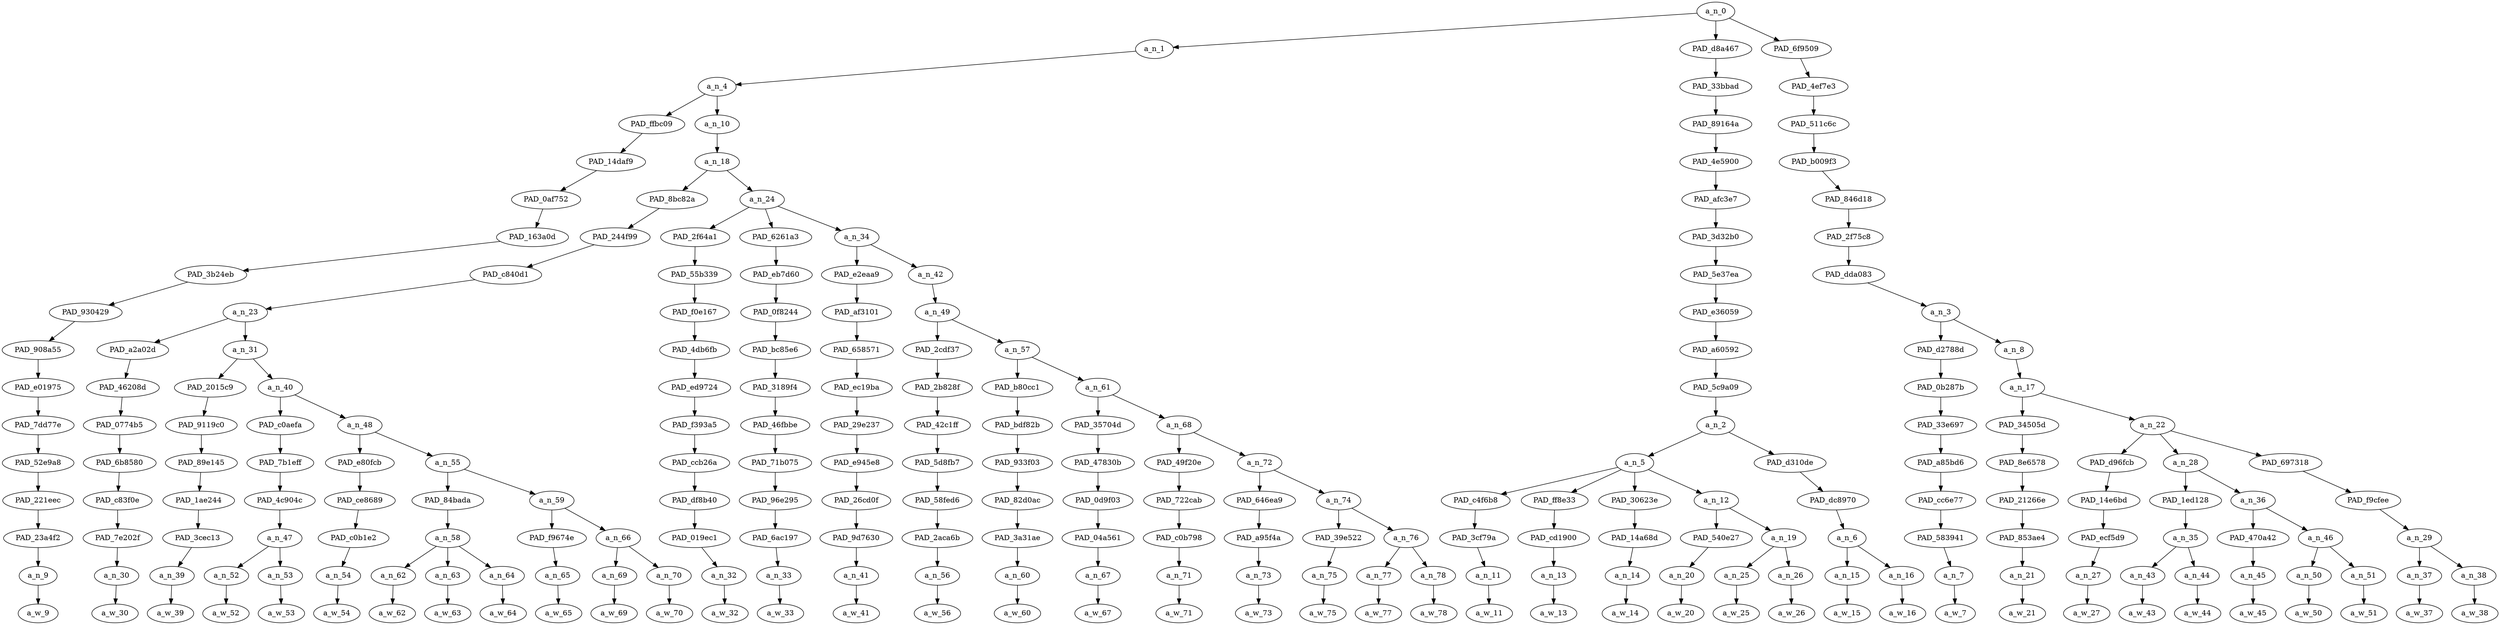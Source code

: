strict digraph "" {
	a_n_0	[div_dir=1,
		index=0,
		level=16,
		pos="21.356011284722218,16!",
		text_span="[0, 1, 2, 3, 4, 5, 6, 7, 8, 9, 10, 11, 12, 13, 14, 15, 16, 17, 18, 19, 20, 21, 22, 23, 24, 25, 26, 27, 28, 29, 30, 31, 32, 33, 34, \
35, 36, 37, 38, 39, 40]",
		value=0.99999999];
	a_n_1	[div_dir=1,
		index=0,
		level=15,
		pos="3.9013671875,15!",
		text_span="[0, 1, 2, 3, 4, 5, 6, 7, 8, 9, 10, 11, 12, 13, 14, 15, 16, 17, 18, 19, 20, 21, 22]",
		value=0.56372412];
	a_n_0 -> a_n_1;
	PAD_d8a467	[div_dir=1,
		index=1,
		level=15,
		pos="27.65625,15!",
		text_span="[23, 24, 25, 26, 27, 28, 29, 30]",
		value=0.27641224];
	a_n_0 -> PAD_d8a467;
	PAD_6f9509	[div_dir=1,
		index=2,
		level=15,
		pos="32.510416666666664,15!",
		text_span="[31, 32, 33, 34, 35, 36, 37, 38, 39, 40]",
		value=0.15946854];
	a_n_0 -> PAD_6f9509;
	a_n_4	[div_dir=1,
		index=0,
		level=14,
		pos="3.9013671875,14!",
		text_span="[0, 1, 2, 3, 4, 5, 6, 7, 8, 9, 10, 11, 12, 13, 14, 15, 16, 17, 18, 19, 20, 21, 22]",
		value=0.56350550];
	a_n_1 -> a_n_4;
	PAD_ffbc09	[div_dir=1,
		index=0,
		level=13,
		pos="0.0,13!",
		text_span="[0]",
		value=0.03269950];
	a_n_4 -> PAD_ffbc09;
	a_n_10	[div_dir=1,
		index=1,
		level=13,
		pos="7.802734375,13!",
		text_span="[1, 2, 3, 4, 5, 6, 7, 8, 9, 10, 11, 12, 13, 14, 15, 16, 17, 18, 19, 20, 21, 22]",
		value=0.53058738];
	a_n_4 -> a_n_10;
	PAD_14daf9	[div_dir=1,
		index=0,
		level=12,
		pos="0.0,12!",
		text_span="[0]",
		value=0.03269950];
	PAD_ffbc09 -> PAD_14daf9;
	PAD_0af752	[div_dir=1,
		index=0,
		level=11,
		pos="0.0,11!",
		text_span="[0]",
		value=0.03269950];
	PAD_14daf9 -> PAD_0af752;
	PAD_163a0d	[div_dir=1,
		index=0,
		level=10,
		pos="0.0,10!",
		text_span="[0]",
		value=0.03269950];
	PAD_0af752 -> PAD_163a0d;
	PAD_3b24eb	[div_dir=1,
		index=0,
		level=9,
		pos="0.0,9!",
		text_span="[0]",
		value=0.03269950];
	PAD_163a0d -> PAD_3b24eb;
	PAD_930429	[div_dir=1,
		index=0,
		level=8,
		pos="0.0,8!",
		text_span="[0]",
		value=0.03269950];
	PAD_3b24eb -> PAD_930429;
	PAD_908a55	[div_dir=1,
		index=0,
		level=7,
		pos="0.0,7!",
		text_span="[0]",
		value=0.03269950];
	PAD_930429 -> PAD_908a55;
	PAD_e01975	[div_dir=1,
		index=0,
		level=6,
		pos="0.0,6!",
		text_span="[0]",
		value=0.03269950];
	PAD_908a55 -> PAD_e01975;
	PAD_7dd77e	[div_dir=1,
		index=0,
		level=5,
		pos="0.0,5!",
		text_span="[0]",
		value=0.03269950];
	PAD_e01975 -> PAD_7dd77e;
	PAD_52e9a8	[div_dir=1,
		index=0,
		level=4,
		pos="0.0,4!",
		text_span="[0]",
		value=0.03269950];
	PAD_7dd77e -> PAD_52e9a8;
	PAD_221eec	[div_dir=1,
		index=0,
		level=3,
		pos="0.0,3!",
		text_span="[0]",
		value=0.03269950];
	PAD_52e9a8 -> PAD_221eec;
	PAD_23a4f2	[div_dir=1,
		index=0,
		level=2,
		pos="0.0,2!",
		text_span="[0]",
		value=0.03269950];
	PAD_221eec -> PAD_23a4f2;
	a_n_9	[div_dir=1,
		index=0,
		level=1,
		pos="0.0,1!",
		text_span="[0]",
		value=0.03269950];
	PAD_23a4f2 -> a_n_9;
	a_w_9	[div_dir=0,
		index=0,
		level=0,
		pos="0,0!",
		text_span="[0]",
		value=imagine];
	a_n_9 -> a_w_9;
	a_n_18	[div_dir=1,
		index=1,
		level=12,
		pos="7.802734375,12!",
		text_span="[1, 2, 3, 4, 5, 6, 7, 8, 9, 10, 11, 12, 13, 14, 15, 16, 17, 18, 19, 20, 21, 22]",
		value=0.53042794];
	a_n_10 -> a_n_18;
	PAD_8bc82a	[div_dir=1,
		index=1,
		level=11,
		pos="2.2734375,11!",
		text_span="[1, 2, 3, 4, 5, 6, 7, 8, 9, 10, 11]",
		value=0.32608950];
	a_n_18 -> PAD_8bc82a;
	a_n_24	[div_dir=1,
		index=2,
		level=11,
		pos="13.33203125,11!",
		text_span="[12, 13, 14, 15, 16, 17, 18, 19, 20, 21, 22]",
		value=0.20417901];
	a_n_18 -> a_n_24;
	PAD_244f99	[div_dir=1,
		index=1,
		level=10,
		pos="2.2734375,10!",
		text_span="[1, 2, 3, 4, 5, 6, 7, 8, 9, 10, 11]",
		value=0.32608950];
	PAD_8bc82a -> PAD_244f99;
	PAD_c840d1	[div_dir=1,
		index=1,
		level=9,
		pos="2.2734375,9!",
		text_span="[1, 2, 3, 4, 5, 6, 7, 8, 9, 10, 11]",
		value=0.32608950];
	PAD_244f99 -> PAD_c840d1;
	a_n_23	[div_dir=1,
		index=1,
		level=8,
		pos="2.2734375,8!",
		text_span="[1, 2, 3, 4, 5, 6, 7, 8, 9, 10, 11]",
		value=0.32608950];
	PAD_c840d1 -> a_n_23;
	PAD_a2a02d	[div_dir=1,
		index=1,
		level=7,
		pos="1.0,7!",
		text_span="[1]",
		value=0.02198455];
	a_n_23 -> PAD_a2a02d;
	a_n_31	[div_dir=1,
		index=2,
		level=7,
		pos="3.546875,7!",
		text_span="[2, 3, 4, 5, 6, 7, 8, 9, 10, 11]",
		value=0.30389948];
	a_n_23 -> a_n_31;
	PAD_46208d	[div_dir=1,
		index=1,
		level=6,
		pos="1.0,6!",
		text_span="[1]",
		value=0.02198455];
	PAD_a2a02d -> PAD_46208d;
	PAD_0774b5	[div_dir=1,
		index=1,
		level=5,
		pos="1.0,5!",
		text_span="[1]",
		value=0.02198455];
	PAD_46208d -> PAD_0774b5;
	PAD_6b8580	[div_dir=1,
		index=1,
		level=4,
		pos="1.0,4!",
		text_span="[1]",
		value=0.02198455];
	PAD_0774b5 -> PAD_6b8580;
	PAD_c83f0e	[div_dir=1,
		index=1,
		level=3,
		pos="1.0,3!",
		text_span="[1]",
		value=0.02198455];
	PAD_6b8580 -> PAD_c83f0e;
	PAD_7e202f	[div_dir=1,
		index=1,
		level=2,
		pos="1.0,2!",
		text_span="[1]",
		value=0.02198455];
	PAD_c83f0e -> PAD_7e202f;
	a_n_30	[div_dir=1,
		index=1,
		level=1,
		pos="1.0,1!",
		text_span="[1]",
		value=0.02198455];
	PAD_7e202f -> a_n_30;
	a_w_30	[div_dir=0,
		index=1,
		level=0,
		pos="1,0!",
		text_span="[1]",
		value=canada];
	a_n_30 -> a_w_30;
	PAD_2015c9	[div_dir=-1,
		index=2,
		level=6,
		pos="2.0,6!",
		text_span="[2]",
		value=0.01472368];
	a_n_31 -> PAD_2015c9;
	a_n_40	[div_dir=1,
		index=3,
		level=6,
		pos="5.09375,6!",
		text_span="[3, 4, 5, 6, 7, 8, 9, 10, 11]",
		value=0.28897259];
	a_n_31 -> a_n_40;
	PAD_9119c0	[div_dir=-1,
		index=2,
		level=5,
		pos="2.0,5!",
		text_span="[2]",
		value=0.01472368];
	PAD_2015c9 -> PAD_9119c0;
	PAD_89e145	[div_dir=-1,
		index=2,
		level=4,
		pos="2.0,4!",
		text_span="[2]",
		value=0.01472368];
	PAD_9119c0 -> PAD_89e145;
	PAD_1ae244	[div_dir=-1,
		index=2,
		level=3,
		pos="2.0,3!",
		text_span="[2]",
		value=0.01472368];
	PAD_89e145 -> PAD_1ae244;
	PAD_3cec13	[div_dir=-1,
		index=2,
		level=2,
		pos="2.0,2!",
		text_span="[2]",
		value=0.01472368];
	PAD_1ae244 -> PAD_3cec13;
	a_n_39	[div_dir=-1,
		index=2,
		level=1,
		pos="2.0,1!",
		text_span="[2]",
		value=0.01472368];
	PAD_3cec13 -> a_n_39;
	a_w_39	[div_dir=0,
		index=2,
		level=0,
		pos="2,0!",
		text_span="[2]",
		value=with];
	a_n_39 -> a_w_39;
	PAD_c0aefa	[div_dir=1,
		index=3,
		level=5,
		pos="3.5,5!",
		text_span="[3, 4]",
		value=0.03831119];
	a_n_40 -> PAD_c0aefa;
	a_n_48	[div_dir=1,
		index=4,
		level=5,
		pos="6.6875,5!",
		text_span="[5, 6, 7, 8, 9, 10, 11]",
		value=0.25044929];
	a_n_40 -> a_n_48;
	PAD_7b1eff	[div_dir=1,
		index=3,
		level=4,
		pos="3.5,4!",
		text_span="[3, 4]",
		value=0.03831119];
	PAD_c0aefa -> PAD_7b1eff;
	PAD_4c904c	[div_dir=1,
		index=3,
		level=3,
		pos="3.5,3!",
		text_span="[3, 4]",
		value=0.03831119];
	PAD_7b1eff -> PAD_4c904c;
	a_n_47	[div_dir=1,
		index=3,
		level=2,
		pos="3.5,2!",
		text_span="[3, 4]",
		value=0.03831119];
	PAD_4c904c -> a_n_47;
	a_n_52	[div_dir=1,
		index=3,
		level=1,
		pos="3.0,1!",
		text_span="[3]",
		value=0.01957855];
	a_n_47 -> a_n_52;
	a_n_53	[div_dir=1,
		index=4,
		level=1,
		pos="4.0,1!",
		text_span="[4]",
		value=0.01866047];
	a_n_47 -> a_n_53;
	a_w_52	[div_dir=0,
		index=3,
		level=0,
		pos="3,0!",
		text_span="[3]",
		value="<number>"];
	a_n_52 -> a_w_52;
	a_w_53	[div_dir=0,
		index=4,
		level=0,
		pos="4,0!",
		text_span="[4]",
		value="<number>1"];
	a_n_53 -> a_w_53;
	PAD_e80fcb	[div_dir=1,
		index=4,
		level=4,
		pos="5.0,4!",
		text_span="[5]",
		value=0.01223891];
	a_n_48 -> PAD_e80fcb;
	a_n_55	[div_dir=1,
		index=5,
		level=4,
		pos="8.375,4!",
		text_span="[6, 7, 8, 9, 10, 11]",
		value=0.23800673];
	a_n_48 -> a_n_55;
	PAD_ce8689	[div_dir=1,
		index=4,
		level=3,
		pos="5.0,3!",
		text_span="[5]",
		value=0.01223891];
	PAD_e80fcb -> PAD_ce8689;
	PAD_c0b1e2	[div_dir=1,
		index=4,
		level=2,
		pos="5.0,2!",
		text_span="[5]",
		value=0.01223891];
	PAD_ce8689 -> PAD_c0b1e2;
	a_n_54	[div_dir=1,
		index=5,
		level=1,
		pos="5.0,1!",
		text_span="[5]",
		value=0.01223891];
	PAD_c0b1e2 -> a_n_54;
	a_w_54	[div_dir=0,
		index=5,
		level=0,
		pos="5,0!",
		text_span="[5]",
		value=of];
	a_n_54 -> a_w_54;
	PAD_84bada	[div_dir=1,
		index=5,
		level=3,
		pos="7.0,3!",
		text_span="[6, 7, 8]",
		value=0.18984340];
	a_n_55 -> PAD_84bada;
	a_n_59	[div_dir=1,
		index=6,
		level=3,
		pos="9.75,3!",
		text_span="[9, 10, 11]",
		value=0.04795708];
	a_n_55 -> a_n_59;
	a_n_58	[div_dir=1,
		index=5,
		level=2,
		pos="7.0,2!",
		text_span="[6, 7, 8]",
		value=0.18984340];
	PAD_84bada -> a_n_58;
	a_n_62	[div_dir=1,
		index=6,
		level=1,
		pos="6.0,1!",
		text_span="[6]",
		value=0.01534628];
	a_n_58 -> a_n_62;
	a_n_63	[div_dir=1,
		index=7,
		level=1,
		pos="7.0,1!",
		text_span="[7]",
		value=0.05759656];
	a_n_58 -> a_n_63;
	a_n_64	[div_dir=1,
		index=8,
		level=1,
		pos="8.0,1!",
		text_span="[8]",
		value=0.11669669];
	a_n_58 -> a_n_64;
	a_w_62	[div_dir=0,
		index=6,
		level=0,
		pos="6,0!",
		text_span="[6]",
		value=these];
	a_n_62 -> a_w_62;
	a_w_63	[div_dir=0,
		index=7,
		level=0,
		pos="7,0!",
		text_span="[7]",
		value=retarded];
	a_n_63 -> a_w_63;
	a_w_64	[div_dir=0,
		index=8,
		level=0,
		pos="8,0!",
		text_span="[8]",
		value=niggas];
	a_n_64 -> a_w_64;
	PAD_f9674e	[div_dir=-1,
		index=6,
		level=2,
		pos="9.0,2!",
		text_span="[9]",
		value=0.01412777];
	a_n_59 -> PAD_f9674e;
	a_n_66	[div_dir=1,
		index=7,
		level=2,
		pos="10.5,2!",
		text_span="[10, 11]",
		value=0.03376798];
	a_n_59 -> a_n_66;
	a_n_65	[div_dir=-1,
		index=9,
		level=1,
		pos="9.0,1!",
		text_span="[9]",
		value=0.01412777];
	PAD_f9674e -> a_n_65;
	a_w_65	[div_dir=0,
		index=9,
		level=0,
		pos="9,0!",
		text_span="[9]",
		value=in];
	a_n_65 -> a_w_65;
	a_n_69	[div_dir=1,
		index=10,
		level=1,
		pos="10.0,1!",
		text_span="[10]",
		value=0.01561458];
	a_n_66 -> a_n_69;
	a_n_70	[div_dir=1,
		index=11,
		level=1,
		pos="11.0,1!",
		text_span="[11]",
		value=0.01807395];
	a_n_66 -> a_n_70;
	a_w_69	[div_dir=0,
		index=10,
		level=0,
		pos="10,0!",
		text_span="[10]",
		value=canada1];
	a_n_69 -> a_w_69;
	a_w_70	[div_dir=0,
		index=11,
		level=0,
		pos="11,0!",
		text_span="[11]",
		value=canadians];
	a_n_70 -> a_w_70;
	PAD_2f64a1	[div_dir=1,
		index=2,
		level=10,
		pos="12.0,10!",
		text_span="[12]",
		value=0.01220181];
	a_n_24 -> PAD_2f64a1;
	PAD_6261a3	[div_dir=-1,
		index=3,
		level=10,
		pos="13.0,10!",
		text_span="[13]",
		value=0.01164913];
	a_n_24 -> PAD_6261a3;
	a_n_34	[div_dir=1,
		index=4,
		level=10,
		pos="14.99609375,10!",
		text_span="[14, 15, 16, 17, 18, 19, 20, 21, 22]",
		value=0.18031759];
	a_n_24 -> a_n_34;
	PAD_55b339	[div_dir=1,
		index=2,
		level=9,
		pos="12.0,9!",
		text_span="[12]",
		value=0.01220181];
	PAD_2f64a1 -> PAD_55b339;
	PAD_f0e167	[div_dir=1,
		index=2,
		level=8,
		pos="12.0,8!",
		text_span="[12]",
		value=0.01220181];
	PAD_55b339 -> PAD_f0e167;
	PAD_4db6fb	[div_dir=1,
		index=3,
		level=7,
		pos="12.0,7!",
		text_span="[12]",
		value=0.01220181];
	PAD_f0e167 -> PAD_4db6fb;
	PAD_ed9724	[div_dir=1,
		index=4,
		level=6,
		pos="12.0,6!",
		text_span="[12]",
		value=0.01220181];
	PAD_4db6fb -> PAD_ed9724;
	PAD_f393a5	[div_dir=1,
		index=5,
		level=5,
		pos="12.0,5!",
		text_span="[12]",
		value=0.01220181];
	PAD_ed9724 -> PAD_f393a5;
	PAD_ccb26a	[div_dir=1,
		index=6,
		level=4,
		pos="12.0,4!",
		text_span="[12]",
		value=0.01220181];
	PAD_f393a5 -> PAD_ccb26a;
	PAD_df8b40	[div_dir=1,
		index=7,
		level=3,
		pos="12.0,3!",
		text_span="[12]",
		value=0.01220181];
	PAD_ccb26a -> PAD_df8b40;
	PAD_019ec1	[div_dir=1,
		index=8,
		level=2,
		pos="12.0,2!",
		text_span="[12]",
		value=0.01220181];
	PAD_df8b40 -> PAD_019ec1;
	a_n_32	[div_dir=1,
		index=12,
		level=1,
		pos="12.0,1!",
		text_span="[12]",
		value=0.01220181];
	PAD_019ec1 -> a_n_32;
	a_w_32	[div_dir=0,
		index=12,
		level=0,
		pos="12,0!",
		text_span="[12]",
		value=are];
	a_n_32 -> a_w_32;
	PAD_eb7d60	[div_dir=-1,
		index=3,
		level=9,
		pos="13.0,9!",
		text_span="[13]",
		value=0.01164913];
	PAD_6261a3 -> PAD_eb7d60;
	PAD_0f8244	[div_dir=-1,
		index=3,
		level=8,
		pos="13.0,8!",
		text_span="[13]",
		value=0.01164913];
	PAD_eb7d60 -> PAD_0f8244;
	PAD_bc85e6	[div_dir=-1,
		index=4,
		level=7,
		pos="13.0,7!",
		text_span="[13]",
		value=0.01164913];
	PAD_0f8244 -> PAD_bc85e6;
	PAD_3189f4	[div_dir=-1,
		index=5,
		level=6,
		pos="13.0,6!",
		text_span="[13]",
		value=0.01164913];
	PAD_bc85e6 -> PAD_3189f4;
	PAD_46fbbe	[div_dir=-1,
		index=6,
		level=5,
		pos="13.0,5!",
		text_span="[13]",
		value=0.01164913];
	PAD_3189f4 -> PAD_46fbbe;
	PAD_71b075	[div_dir=-1,
		index=7,
		level=4,
		pos="13.0,4!",
		text_span="[13]",
		value=0.01164913];
	PAD_46fbbe -> PAD_71b075;
	PAD_96e295	[div_dir=-1,
		index=8,
		level=3,
		pos="13.0,3!",
		text_span="[13]",
		value=0.01164913];
	PAD_71b075 -> PAD_96e295;
	PAD_6ac197	[div_dir=-1,
		index=9,
		level=2,
		pos="13.0,2!",
		text_span="[13]",
		value=0.01164913];
	PAD_96e295 -> PAD_6ac197;
	a_n_33	[div_dir=-1,
		index=13,
		level=1,
		pos="13.0,1!",
		text_span="[13]",
		value=0.01164913];
	PAD_6ac197 -> a_n_33;
	a_w_33	[div_dir=0,
		index=13,
		level=0,
		pos="13,0!",
		text_span="[13]",
		value=not];
	a_n_33 -> a_w_33;
	PAD_e2eaa9	[div_dir=1,
		index=4,
		level=9,
		pos="14.0,9!",
		text_span="[14]",
		value=0.01478538];
	a_n_34 -> PAD_e2eaa9;
	a_n_42	[div_dir=1,
		index=5,
		level=9,
		pos="15.9921875,9!",
		text_span="[15, 16, 17, 18, 19, 20, 21, 22]",
		value=0.16551422];
	a_n_34 -> a_n_42;
	PAD_af3101	[div_dir=1,
		index=4,
		level=8,
		pos="14.0,8!",
		text_span="[14]",
		value=0.01478538];
	PAD_e2eaa9 -> PAD_af3101;
	PAD_658571	[div_dir=1,
		index=5,
		level=7,
		pos="14.0,7!",
		text_span="[14]",
		value=0.01478538];
	PAD_af3101 -> PAD_658571;
	PAD_ec19ba	[div_dir=1,
		index=6,
		level=6,
		pos="14.0,6!",
		text_span="[14]",
		value=0.01478538];
	PAD_658571 -> PAD_ec19ba;
	PAD_29e237	[div_dir=1,
		index=7,
		level=5,
		pos="14.0,5!",
		text_span="[14]",
		value=0.01478538];
	PAD_ec19ba -> PAD_29e237;
	PAD_e945e8	[div_dir=1,
		index=8,
		level=4,
		pos="14.0,4!",
		text_span="[14]",
		value=0.01478538];
	PAD_29e237 -> PAD_e945e8;
	PAD_26cd0f	[div_dir=1,
		index=9,
		level=3,
		pos="14.0,3!",
		text_span="[14]",
		value=0.01478538];
	PAD_e945e8 -> PAD_26cd0f;
	PAD_9d7630	[div_dir=1,
		index=10,
		level=2,
		pos="14.0,2!",
		text_span="[14]",
		value=0.01478538];
	PAD_26cd0f -> PAD_9d7630;
	a_n_41	[div_dir=1,
		index=14,
		level=1,
		pos="14.0,1!",
		text_span="[14]",
		value=0.01478538];
	PAD_9d7630 -> a_n_41;
	a_w_41	[div_dir=0,
		index=14,
		level=0,
		pos="14,0!",
		text_span="[14]",
		value=used];
	a_n_41 -> a_w_41;
	a_n_49	[div_dir=1,
		index=5,
		level=8,
		pos="15.9921875,8!",
		text_span="[15, 16, 17, 18, 19, 20, 21, 22]",
		value=0.16549574];
	a_n_42 -> a_n_49;
	PAD_2cdf37	[div_dir=1,
		index=6,
		level=7,
		pos="15.0,7!",
		text_span="[15]",
		value=0.01163927];
	a_n_49 -> PAD_2cdf37;
	a_n_57	[div_dir=1,
		index=7,
		level=7,
		pos="16.984375,7!",
		text_span="[16, 17, 18, 19, 20, 21, 22]",
		value=0.15383800];
	a_n_49 -> a_n_57;
	PAD_2b828f	[div_dir=1,
		index=7,
		level=6,
		pos="15.0,6!",
		text_span="[15]",
		value=0.01163927];
	PAD_2cdf37 -> PAD_2b828f;
	PAD_42c1ff	[div_dir=1,
		index=8,
		level=5,
		pos="15.0,5!",
		text_span="[15]",
		value=0.01163927];
	PAD_2b828f -> PAD_42c1ff;
	PAD_5d8fb7	[div_dir=1,
		index=9,
		level=4,
		pos="15.0,4!",
		text_span="[15]",
		value=0.01163927];
	PAD_42c1ff -> PAD_5d8fb7;
	PAD_58fed6	[div_dir=1,
		index=10,
		level=3,
		pos="15.0,3!",
		text_span="[15]",
		value=0.01163927];
	PAD_5d8fb7 -> PAD_58fed6;
	PAD_2aca6b	[div_dir=1,
		index=11,
		level=2,
		pos="15.0,2!",
		text_span="[15]",
		value=0.01163927];
	PAD_58fed6 -> PAD_2aca6b;
	a_n_56	[div_dir=1,
		index=15,
		level=1,
		pos="15.0,1!",
		text_span="[15]",
		value=0.01163927];
	PAD_2aca6b -> a_n_56;
	a_w_56	[div_dir=0,
		index=15,
		level=0,
		pos="15,0!",
		text_span="[15]",
		value=to];
	a_n_56 -> a_w_56;
	PAD_b80cc1	[div_dir=-1,
		index=8,
		level=6,
		pos="16.0,6!",
		text_span="[16]",
		value=0.01348973];
	a_n_57 -> PAD_b80cc1;
	a_n_61	[div_dir=1,
		index=9,
		level=6,
		pos="17.96875,6!",
		text_span="[17, 18, 19, 20, 21, 22]",
		value=0.14033566];
	a_n_57 -> a_n_61;
	PAD_bdf82b	[div_dir=-1,
		index=9,
		level=5,
		pos="16.0,5!",
		text_span="[16]",
		value=0.01348973];
	PAD_b80cc1 -> PAD_bdf82b;
	PAD_933f03	[div_dir=-1,
		index=10,
		level=4,
		pos="16.0,4!",
		text_span="[16]",
		value=0.01348973];
	PAD_bdf82b -> PAD_933f03;
	PAD_82d0ac	[div_dir=-1,
		index=11,
		level=3,
		pos="16.0,3!",
		text_span="[16]",
		value=0.01348973];
	PAD_933f03 -> PAD_82d0ac;
	PAD_3a31ae	[div_dir=-1,
		index=12,
		level=2,
		pos="16.0,2!",
		text_span="[16]",
		value=0.01348973];
	PAD_82d0ac -> PAD_3a31ae;
	a_n_60	[div_dir=-1,
		index=16,
		level=1,
		pos="16.0,1!",
		text_span="[16]",
		value=0.01348973];
	PAD_3a31ae -> a_n_60;
	a_w_60	[div_dir=0,
		index=16,
		level=0,
		pos="16,0!",
		text_span="[16]",
		value=be];
	a_n_60 -> a_w_60;
	PAD_35704d	[div_dir=-1,
		index=10,
		level=5,
		pos="17.0,5!",
		text_span="[17]",
		value=0.02218803];
	a_n_61 -> PAD_35704d;
	a_n_68	[div_dir=1,
		index=11,
		level=5,
		pos="18.9375,5!",
		text_span="[18, 19, 20, 21, 22]",
		value=0.11812708];
	a_n_61 -> a_n_68;
	PAD_47830b	[div_dir=-1,
		index=11,
		level=4,
		pos="17.0,4!",
		text_span="[17]",
		value=0.02218803];
	PAD_35704d -> PAD_47830b;
	PAD_0d9f03	[div_dir=-1,
		index=12,
		level=3,
		pos="17.0,3!",
		text_span="[17]",
		value=0.02218803];
	PAD_47830b -> PAD_0d9f03;
	PAD_04a561	[div_dir=-1,
		index=13,
		level=2,
		pos="17.0,2!",
		text_span="[17]",
		value=0.02218803];
	PAD_0d9f03 -> PAD_04a561;
	a_n_67	[div_dir=-1,
		index=17,
		level=1,
		pos="17.0,1!",
		text_span="[17]",
		value=0.02218803];
	PAD_04a561 -> a_n_67;
	a_w_67	[div_dir=0,
		index=17,
		level=0,
		pos="17,0!",
		text_span="[17]",
		value=confronted];
	a_n_67 -> a_w_67;
	PAD_49f20e	[div_dir=-1,
		index=12,
		level=4,
		pos="18.0,4!",
		text_span="[18]",
		value=0.01544344];
	a_n_68 -> PAD_49f20e;
	a_n_72	[div_dir=1,
		index=13,
		level=4,
		pos="19.875,4!",
		text_span="[19, 20, 21, 22]",
		value=0.10260523];
	a_n_68 -> a_n_72;
	PAD_722cab	[div_dir=-1,
		index=13,
		level=3,
		pos="18.0,3!",
		text_span="[18]",
		value=0.01544344];
	PAD_49f20e -> PAD_722cab;
	PAD_c0b798	[div_dir=-1,
		index=14,
		level=2,
		pos="18.0,2!",
		text_span="[18]",
		value=0.01544344];
	PAD_722cab -> PAD_c0b798;
	a_n_71	[div_dir=-1,
		index=18,
		level=1,
		pos="18.0,1!",
		text_span="[18]",
		value=0.01544344];
	PAD_c0b798 -> a_n_71;
	a_w_71	[div_dir=0,
		index=18,
		level=0,
		pos="18,0!",
		text_span="[18]",
		value=by];
	a_n_71 -> a_w_71;
	PAD_646ea9	[div_dir=1,
		index=14,
		level=3,
		pos="19.0,3!",
		text_span="[19]",
		value=0.04870408];
	a_n_72 -> PAD_646ea9;
	a_n_74	[div_dir=-1,
		index=15,
		level=3,
		pos="20.75,3!",
		text_span="[20, 21, 22]",
		value=0.05377677];
	a_n_72 -> a_n_74;
	PAD_a95f4a	[div_dir=1,
		index=15,
		level=2,
		pos="19.0,2!",
		text_span="[19]",
		value=0.04870408];
	PAD_646ea9 -> PAD_a95f4a;
	a_n_73	[div_dir=1,
		index=19,
		level=1,
		pos="19.0,1!",
		text_span="[19]",
		value=0.04870408];
	PAD_a95f4a -> a_n_73;
	a_w_73	[div_dir=0,
		index=19,
		level=0,
		pos="19,0!",
		text_span="[19]",
		value=garbage];
	a_n_73 -> a_w_73;
	PAD_39e522	[div_dir=1,
		index=16,
		level=2,
		pos="20.0,2!",
		text_span="[20]",
		value=0.01573401];
	a_n_74 -> PAD_39e522;
	a_n_76	[div_dir=-1,
		index=17,
		level=2,
		pos="21.5,2!",
		text_span="[21, 22]",
		value=0.03796272];
	a_n_74 -> a_n_76;
	a_n_75	[div_dir=1,
		index=20,
		level=1,
		pos="20.0,1!",
		text_span="[20]",
		value=0.01573401];
	PAD_39e522 -> a_n_75;
	a_w_75	[div_dir=0,
		index=20,
		level=0,
		pos="20,0!",
		text_span="[20]",
		value=like];
	a_n_75 -> a_w_75;
	a_n_77	[div_dir=-1,
		index=21,
		level=1,
		pos="21.0,1!",
		text_span="[21]",
		value=0.02404355];
	a_n_76 -> a_n_77;
	a_n_78	[div_dir=-1,
		index=22,
		level=1,
		pos="22.0,1!",
		text_span="[22]",
		value=0.01379966];
	a_n_76 -> a_n_78;
	a_w_77	[div_dir=0,
		index=21,
		level=0,
		pos="21,0!",
		text_span="[21]",
		value=this];
	a_n_77 -> a_w_77;
	a_w_78	[div_dir=0,
		index=22,
		level=0,
		pos="22,0!",
		text_span="[22]",
		value=yet];
	a_n_78 -> a_w_78;
	PAD_33bbad	[div_dir=1,
		index=1,
		level=14,
		pos="27.65625,14!",
		text_span="[23, 24, 25, 26, 27, 28, 29, 30]",
		value=0.27641224];
	PAD_d8a467 -> PAD_33bbad;
	PAD_89164a	[div_dir=1,
		index=2,
		level=13,
		pos="27.65625,13!",
		text_span="[23, 24, 25, 26, 27, 28, 29, 30]",
		value=0.27641224];
	PAD_33bbad -> PAD_89164a;
	PAD_4e5900	[div_dir=1,
		index=2,
		level=12,
		pos="27.65625,12!",
		text_span="[23, 24, 25, 26, 27, 28, 29, 30]",
		value=0.27641224];
	PAD_89164a -> PAD_4e5900;
	PAD_afc3e7	[div_dir=1,
		index=3,
		level=11,
		pos="27.65625,11!",
		text_span="[23, 24, 25, 26, 27, 28, 29, 30]",
		value=0.27641224];
	PAD_4e5900 -> PAD_afc3e7;
	PAD_3d32b0	[div_dir=1,
		index=5,
		level=10,
		pos="27.65625,10!",
		text_span="[23, 24, 25, 26, 27, 28, 29, 30]",
		value=0.27641224];
	PAD_afc3e7 -> PAD_3d32b0;
	PAD_5e37ea	[div_dir=1,
		index=6,
		level=9,
		pos="27.65625,9!",
		text_span="[23, 24, 25, 26, 27, 28, 29, 30]",
		value=0.27641224];
	PAD_3d32b0 -> PAD_5e37ea;
	PAD_e36059	[div_dir=1,
		index=6,
		level=8,
		pos="27.65625,8!",
		text_span="[23, 24, 25, 26, 27, 28, 29, 30]",
		value=0.27641224];
	PAD_5e37ea -> PAD_e36059;
	PAD_a60592	[div_dir=1,
		index=8,
		level=7,
		pos="27.65625,7!",
		text_span="[23, 24, 25, 26, 27, 28, 29, 30]",
		value=0.27641224];
	PAD_e36059 -> PAD_a60592;
	PAD_5c9a09	[div_dir=1,
		index=10,
		level=6,
		pos="27.65625,6!",
		text_span="[23, 24, 25, 26, 27, 28, 29, 30]",
		value=0.27641224];
	PAD_a60592 -> PAD_5c9a09;
	a_n_2	[div_dir=1,
		index=12,
		level=5,
		pos="27.65625,5!",
		text_span="[23, 24, 25, 26, 27, 28, 29, 30]",
		value=0.27641224];
	PAD_5c9a09 -> a_n_2;
	a_n_5	[div_dir=1,
		index=14,
		level=4,
		pos="25.8125,4!",
		text_span="[23, 24, 25, 26, 27, 28]",
		value=0.22633217];
	a_n_2 -> a_n_5;
	PAD_d310de	[div_dir=1,
		index=15,
		level=4,
		pos="29.5,4!",
		text_span="[29, 30]",
		value=0.04975827];
	a_n_2 -> PAD_d310de;
	PAD_c4f6b8	[div_dir=1,
		index=16,
		level=3,
		pos="23.0,3!",
		text_span="[23]",
		value=0.01855008];
	a_n_5 -> PAD_c4f6b8;
	PAD_ff8e33	[div_dir=1,
		index=18,
		level=3,
		pos="27.0,3!",
		text_span="[27]",
		value=0.02989184];
	a_n_5 -> PAD_ff8e33;
	PAD_30623e	[div_dir=1,
		index=19,
		level=3,
		pos="28.0,3!",
		text_span="[28]",
		value=0.01805623];
	a_n_5 -> PAD_30623e;
	a_n_12	[div_dir=1,
		index=17,
		level=3,
		pos="25.25,3!",
		text_span="[24, 25, 26]",
		value=0.15948225];
	a_n_5 -> a_n_12;
	PAD_3cf79a	[div_dir=1,
		index=18,
		level=2,
		pos="23.0,2!",
		text_span="[23]",
		value=0.01855008];
	PAD_c4f6b8 -> PAD_3cf79a;
	a_n_11	[div_dir=1,
		index=23,
		level=1,
		pos="23.0,1!",
		text_span="[23]",
		value=0.01855008];
	PAD_3cf79a -> a_n_11;
	a_w_11	[div_dir=0,
		index=23,
		level=0,
		pos="23,0!",
		text_span="[23]",
		value=canada2];
	a_n_11 -> a_w_11;
	PAD_cd1900	[div_dir=1,
		index=21,
		level=2,
		pos="27.0,2!",
		text_span="[27]",
		value=0.02989184];
	PAD_ff8e33 -> PAD_cd1900;
	a_n_13	[div_dir=1,
		index=27,
		level=1,
		pos="27.0,1!",
		text_span="[27]",
		value=0.02989184];
	PAD_cd1900 -> a_n_13;
	a_w_13	[div_dir=0,
		index=27,
		level=0,
		pos="27,0!",
		text_span="[27]",
		value=immigration];
	a_n_13 -> a_w_13;
	PAD_14a68d	[div_dir=1,
		index=22,
		level=2,
		pos="28.0,2!",
		text_span="[28]",
		value=0.01805623];
	PAD_30623e -> PAD_14a68d;
	a_n_14	[div_dir=1,
		index=28,
		level=1,
		pos="28.0,1!",
		text_span="[28]",
		value=0.01805623];
	PAD_14a68d -> a_n_14;
	a_w_14	[div_dir=0,
		index=28,
		level=0,
		pos="28,0!",
		text_span="[28]",
		value=minister];
	a_n_14 -> a_w_14;
	PAD_540e27	[div_dir=1,
		index=20,
		level=2,
		pos="26.0,2!",
		text_span="[26]",
		value=0.08740824];
	a_n_12 -> PAD_540e27;
	a_n_19	[div_dir=1,
		index=19,
		level=2,
		pos="24.5,2!",
		text_span="[24, 25]",
		value=0.07174636];
	a_n_12 -> a_n_19;
	a_n_20	[div_dir=1,
		index=26,
		level=1,
		pos="26.0,1!",
		text_span="[26]",
		value=0.08740824];
	PAD_540e27 -> a_n_20;
	a_w_20	[div_dir=0,
		index=26,
		level=0,
		pos="26,0!",
		text_span="[26]",
		value=moslem];
	a_n_20 -> a_w_20;
	a_n_25	[div_dir=1,
		index=24,
		level=1,
		pos="24.0,1!",
		text_span="[24]",
		value=0.02727121];
	a_n_19 -> a_n_25;
	a_n_26	[div_dir=1,
		index=25,
		level=1,
		pos="25.0,1!",
		text_span="[25]",
		value=0.04417521];
	a_n_19 -> a_n_26;
	a_w_25	[div_dir=0,
		index=24,
		level=0,
		pos="24,0!",
		text_span="[24]",
		value=shit];
	a_n_25 -> a_w_25;
	a_w_26	[div_dir=0,
		index=25,
		level=0,
		pos="25,0!",
		text_span="[25]",
		value=skin];
	a_n_26 -> a_w_26;
	PAD_dc8970	[div_dir=1,
		index=20,
		level=3,
		pos="29.5,3!",
		text_span="[29, 30]",
		value=0.04975827];
	PAD_d310de -> PAD_dc8970;
	a_n_6	[div_dir=1,
		index=23,
		level=2,
		pos="29.5,2!",
		text_span="[29, 30]",
		value=0.04975827];
	PAD_dc8970 -> a_n_6;
	a_n_15	[div_dir=1,
		index=29,
		level=1,
		pos="29.0,1!",
		text_span="[29]",
		value=0.02270038];
	a_n_6 -> a_n_15;
	a_n_16	[div_dir=1,
		index=30,
		level=1,
		pos="30.0,1!",
		text_span="[30]",
		value=0.02701805];
	a_n_6 -> a_n_16;
	a_w_15	[div_dir=0,
		index=29,
		level=0,
		pos="29,0!",
		text_span="[29]",
		value=ahmed];
	a_n_15 -> a_w_15;
	a_w_16	[div_dir=0,
		index=30,
		level=0,
		pos="30,0!",
		text_span="[30]",
		value=hussen];
	a_n_16 -> a_w_16;
	PAD_4ef7e3	[div_dir=1,
		index=2,
		level=14,
		pos="32.510416666666664,14!",
		text_span="[31, 32, 33, 34, 35, 36, 37, 38, 39, 40]",
		value=0.15946854];
	PAD_6f9509 -> PAD_4ef7e3;
	PAD_511c6c	[div_dir=1,
		index=3,
		level=13,
		pos="32.510416666666664,13!",
		text_span="[31, 32, 33, 34, 35, 36, 37, 38, 39, 40]",
		value=0.15946854];
	PAD_4ef7e3 -> PAD_511c6c;
	PAD_b009f3	[div_dir=1,
		index=3,
		level=12,
		pos="32.510416666666664,12!",
		text_span="[31, 32, 33, 34, 35, 36, 37, 38, 39, 40]",
		value=0.15946854];
	PAD_511c6c -> PAD_b009f3;
	PAD_846d18	[div_dir=1,
		index=4,
		level=11,
		pos="32.510416666666664,11!",
		text_span="[31, 32, 33, 34, 35, 36, 37, 38, 39, 40]",
		value=0.15946854];
	PAD_b009f3 -> PAD_846d18;
	PAD_2f75c8	[div_dir=1,
		index=6,
		level=10,
		pos="32.510416666666664,10!",
		text_span="[31, 32, 33, 34, 35, 36, 37, 38, 39, 40]",
		value=0.15946854];
	PAD_846d18 -> PAD_2f75c8;
	PAD_dda083	[div_dir=1,
		index=7,
		level=9,
		pos="32.510416666666664,9!",
		text_span="[31, 32, 33, 34, 35, 36, 37, 38, 39, 40]",
		value=0.15946854];
	PAD_2f75c8 -> PAD_dda083;
	a_n_3	[div_dir=1,
		index=7,
		level=8,
		pos="32.510416666666664,8!",
		text_span="[31, 32, 33, 34, 35, 36, 37, 38, 39, 40]",
		value=0.15946854];
	PAD_dda083 -> a_n_3;
	PAD_d2788d	[div_dir=1,
		index=9,
		level=7,
		pos="31.0,7!",
		text_span="[31]",
		value=0.01498580];
	a_n_3 -> PAD_d2788d;
	a_n_8	[div_dir=1,
		index=10,
		level=7,
		pos="34.02083333333333,7!",
		text_span="[32, 33, 34, 35, 36, 37, 38, 39, 40]",
		value=0.14432323];
	a_n_3 -> a_n_8;
	PAD_0b287b	[div_dir=1,
		index=11,
		level=6,
		pos="31.0,6!",
		text_span="[31]",
		value=0.01498580];
	PAD_d2788d -> PAD_0b287b;
	PAD_33e697	[div_dir=1,
		index=13,
		level=5,
		pos="31.0,5!",
		text_span="[31]",
		value=0.01498580];
	PAD_0b287b -> PAD_33e697;
	PAD_a85bd6	[div_dir=1,
		index=16,
		level=4,
		pos="31.0,4!",
		text_span="[31]",
		value=0.01498580];
	PAD_33e697 -> PAD_a85bd6;
	PAD_cc6e77	[div_dir=1,
		index=21,
		level=3,
		pos="31.0,3!",
		text_span="[31]",
		value=0.01498580];
	PAD_a85bd6 -> PAD_cc6e77;
	PAD_583941	[div_dir=1,
		index=24,
		level=2,
		pos="31.0,2!",
		text_span="[31]",
		value=0.01498580];
	PAD_cc6e77 -> PAD_583941;
	a_n_7	[div_dir=1,
		index=31,
		level=1,
		pos="31.0,1!",
		text_span="[31]",
		value=0.01498580];
	PAD_583941 -> a_n_7;
	a_w_7	[div_dir=0,
		index=31,
		level=0,
		pos="31,0!",
		text_span="[31]",
		value=wants];
	a_n_7 -> a_w_7;
	a_n_17	[div_dir=1,
		index=12,
		level=6,
		pos="34.02083333333333,6!",
		text_span="[32, 33, 34, 35, 36, 37, 38, 39, 40]",
		value=0.14417633];
	a_n_8 -> a_n_17;
	PAD_34505d	[div_dir=1,
		index=14,
		level=5,
		pos="32.0,5!",
		text_span="[32]",
		value=0.01035614];
	a_n_17 -> PAD_34505d;
	a_n_22	[div_dir=1,
		index=15,
		level=5,
		pos="36.041666666666664,5!",
		text_span="[33, 34, 35, 36, 37, 38, 39, 40]",
		value=0.13367330];
	a_n_17 -> a_n_22;
	PAD_8e6578	[div_dir=1,
		index=17,
		level=4,
		pos="32.0,4!",
		text_span="[32]",
		value=0.01035614];
	PAD_34505d -> PAD_8e6578;
	PAD_21266e	[div_dir=1,
		index=22,
		level=3,
		pos="32.0,3!",
		text_span="[32]",
		value=0.01035614];
	PAD_8e6578 -> PAD_21266e;
	PAD_853ae4	[div_dir=1,
		index=25,
		level=2,
		pos="32.0,2!",
		text_span="[32]",
		value=0.01035614];
	PAD_21266e -> PAD_853ae4;
	a_n_21	[div_dir=1,
		index=32,
		level=1,
		pos="32.0,1!",
		text_span="[32]",
		value=0.01035614];
	PAD_853ae4 -> a_n_21;
	a_w_21	[div_dir=0,
		index=32,
		level=0,
		pos="32,0!",
		text_span="[32]",
		value=to1];
	a_n_21 -> a_w_21;
	PAD_d96fcb	[div_dir=1,
		index=18,
		level=4,
		pos="33.0,4!",
		text_span="[33]",
		value=0.01201564];
	a_n_22 -> PAD_d96fcb;
	a_n_28	[div_dir=1,
		index=19,
		level=4,
		pos="35.625,4!",
		text_span="[34, 35, 36, 37, 38]",
		value=0.08900732];
	a_n_22 -> a_n_28;
	PAD_697318	[div_dir=1,
		index=20,
		level=4,
		pos="39.5,4!",
		text_span="[39, 40]",
		value=0.03249877];
	a_n_22 -> PAD_697318;
	PAD_14e6bd	[div_dir=1,
		index=23,
		level=3,
		pos="33.0,3!",
		text_span="[33]",
		value=0.01201564];
	PAD_d96fcb -> PAD_14e6bd;
	PAD_ecf5d9	[div_dir=1,
		index=26,
		level=2,
		pos="33.0,2!",
		text_span="[33]",
		value=0.01201564];
	PAD_14e6bd -> PAD_ecf5d9;
	a_n_27	[div_dir=1,
		index=33,
		level=1,
		pos="33.0,1!",
		text_span="[33]",
		value=0.01201564];
	PAD_ecf5d9 -> a_n_27;
	a_w_27	[div_dir=0,
		index=33,
		level=0,
		pos="33,0!",
		text_span="[33]",
		value=bring];
	a_n_27 -> a_w_27;
	PAD_1ed128	[div_dir=-1,
		index=24,
		level=3,
		pos="34.5,3!",
		text_span="[34, 35]",
		value=0.02916288];
	a_n_28 -> PAD_1ed128;
	a_n_36	[div_dir=1,
		index=25,
		level=3,
		pos="36.75,3!",
		text_span="[36, 37, 38]",
		value=0.05970812];
	a_n_28 -> a_n_36;
	a_n_35	[div_dir=-1,
		index=27,
		level=2,
		pos="34.5,2!",
		text_span="[34, 35]",
		value=0.02916288];
	PAD_1ed128 -> a_n_35;
	a_n_43	[div_dir=-1,
		index=34,
		level=1,
		pos="34.0,1!",
		text_span="[34]",
		value=0.01469415];
	a_n_35 -> a_n_43;
	a_n_44	[div_dir=-1,
		index=35,
		level=1,
		pos="35.0,1!",
		text_span="[35]",
		value=0.01438492];
	a_n_35 -> a_n_44;
	a_w_43	[div_dir=0,
		index=34,
		level=0,
		pos="34,0!",
		text_span="[34]",
		value="<number>2"];
	a_n_43 -> a_w_43;
	a_w_44	[div_dir=0,
		index=35,
		level=0,
		pos="35,0!",
		text_span="[35]",
		value="<number>3"];
	a_n_44 -> a_w_44;
	PAD_470a42	[div_dir=1,
		index=28,
		level=2,
		pos="36.0,2!",
		text_span="[36]",
		value=0.01134251];
	a_n_36 -> PAD_470a42;
	a_n_46	[div_dir=1,
		index=29,
		level=2,
		pos="37.5,2!",
		text_span="[37, 38]",
		value=0.04819796];
	a_n_36 -> a_n_46;
	a_n_45	[div_dir=1,
		index=36,
		level=1,
		pos="36.0,1!",
		text_span="[36]",
		value=0.01134251];
	PAD_470a42 -> a_n_45;
	a_w_45	[div_dir=0,
		index=36,
		level=0,
		pos="36,0!",
		text_span="[36]",
		value=of1];
	a_n_45 -> a_w_45;
	a_n_50	[div_dir=-1,
		index=37,
		level=1,
		pos="37.0,1!",
		text_span="[37]",
		value=0.01634505];
	a_n_46 -> a_n_50;
	a_n_51	[div_dir=1,
		index=38,
		level=1,
		pos="38.0,1!",
		text_span="[38]",
		value=0.03168634];
	a_n_46 -> a_n_51;
	a_w_50	[div_dir=0,
		index=37,
		level=0,
		pos="37,0!",
		text_span="[37]",
		value=these1];
	a_n_50 -> a_w_50;
	a_w_51	[div_dir=0,
		index=38,
		level=0,
		pos="38,0!",
		text_span="[38]",
		value=animals];
	a_n_51 -> a_w_51;
	PAD_f9cfee	[div_dir=1,
		index=26,
		level=3,
		pos="39.5,3!",
		text_span="[39, 40]",
		value=0.03249877];
	PAD_697318 -> PAD_f9cfee;
	a_n_29	[div_dir=1,
		index=30,
		level=2,
		pos="39.5,2!",
		text_span="[39, 40]",
		value=0.03249877];
	PAD_f9cfee -> a_n_29;
	a_n_37	[div_dir=-1,
		index=39,
		level=1,
		pos="39.0,1!",
		text_span="[39]",
		value=0.01443791];
	a_n_29 -> a_n_37;
	a_n_38	[div_dir=1,
		index=40,
		level=1,
		pos="40.0,1!",
		text_span="[40]",
		value=0.01800581];
	a_n_29 -> a_n_38;
	a_w_37	[div_dir=0,
		index=39,
		level=0,
		pos="39,0!",
		text_span="[39]",
		value=to2];
	a_n_37 -> a_w_37;
	a_w_38	[div_dir=0,
		index=40,
		level=0,
		pos="40,0!",
		text_span="[40]",
		value=canada3];
	a_n_38 -> a_w_38;
}
